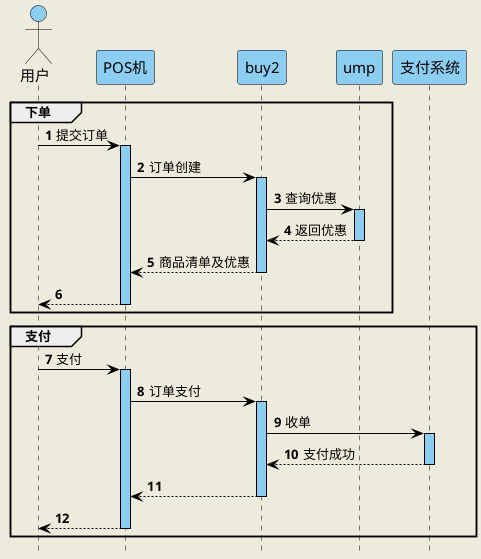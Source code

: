 @startuml
'https://plantuml.com/sequence-diagram
hide footbox
skinparam backgroundColor #EEEBDC
autoActivate on
autonumber

skinparam sequence {
ArrowColor black
ActorBorderColor black
LifeLineBorderColor black
LifeLineBackgroundColor #8CCEF1

ParticipantBorderColor black
ParticipantBackgroundColor #8CCEF1
'ParticipantFontName Impact
ParticipantFontSize 15
ParticipantFontColor black

ActorBackgroundColor #8CCEF1
ActorFontColor black
ActorFontSize 15
ActorFontName Aapex
}

actor 用户 as user
participant POS机 as pos
participant buy2 as buy2
participant ump as ump
participant 支付系统 as pay

group 下单
    user -> pos : 提交订单
    pos -> buy2 : 订单创建
    buy2 -> ump : 查询优惠
    return 返回优惠
    return 商品清单及优惠
    return
end group

group 支付
    user -> pos : 支付
    pos -> buy2 : 订单支付
    buy2 -> pay : 收单
    return 支付成功
    return
    return
end group

@enduml